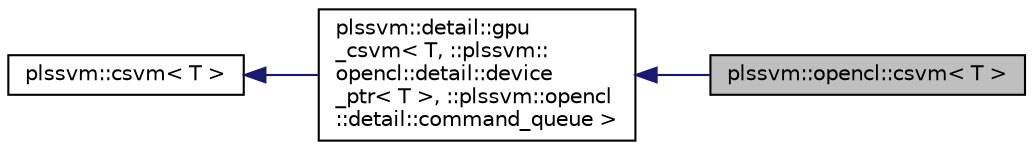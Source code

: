 digraph "plssvm::opencl::csvm&lt; T &gt;"
{
 // LATEX_PDF_SIZE
  edge [fontname="Helvetica",fontsize="10",labelfontname="Helvetica",labelfontsize="10"];
  node [fontname="Helvetica",fontsize="10",shape=record];
  rankdir="LR";
  Node1 [label="plssvm::opencl::csvm\< T \>",height=0.2,width=0.4,color="black", fillcolor="grey75", style="filled", fontcolor="black",tooltip="A C-SVM implementation using OpenCL as backend."];
  Node2 -> Node1 [dir="back",color="midnightblue",fontsize="10",style="solid",fontname="Helvetica"];
  Node2 [label="plssvm::detail::gpu\l_csvm\< T, ::plssvm::\lopencl::detail::device\l_ptr\< T \>, ::plssvm::opencl\l::detail::command_queue \>",height=0.2,width=0.4,color="black", fillcolor="white", style="filled",URL="$classplssvm_1_1detail_1_1gpu__csvm.html",tooltip=" "];
  Node3 -> Node2 [dir="back",color="midnightblue",fontsize="10",style="solid",fontname="Helvetica"];
  Node3 [label="plssvm::csvm\< T \>",height=0.2,width=0.4,color="black", fillcolor="white", style="filled",URL="$classplssvm_1_1csvm.html",tooltip="Base class for all C-SVM backends."];
}
